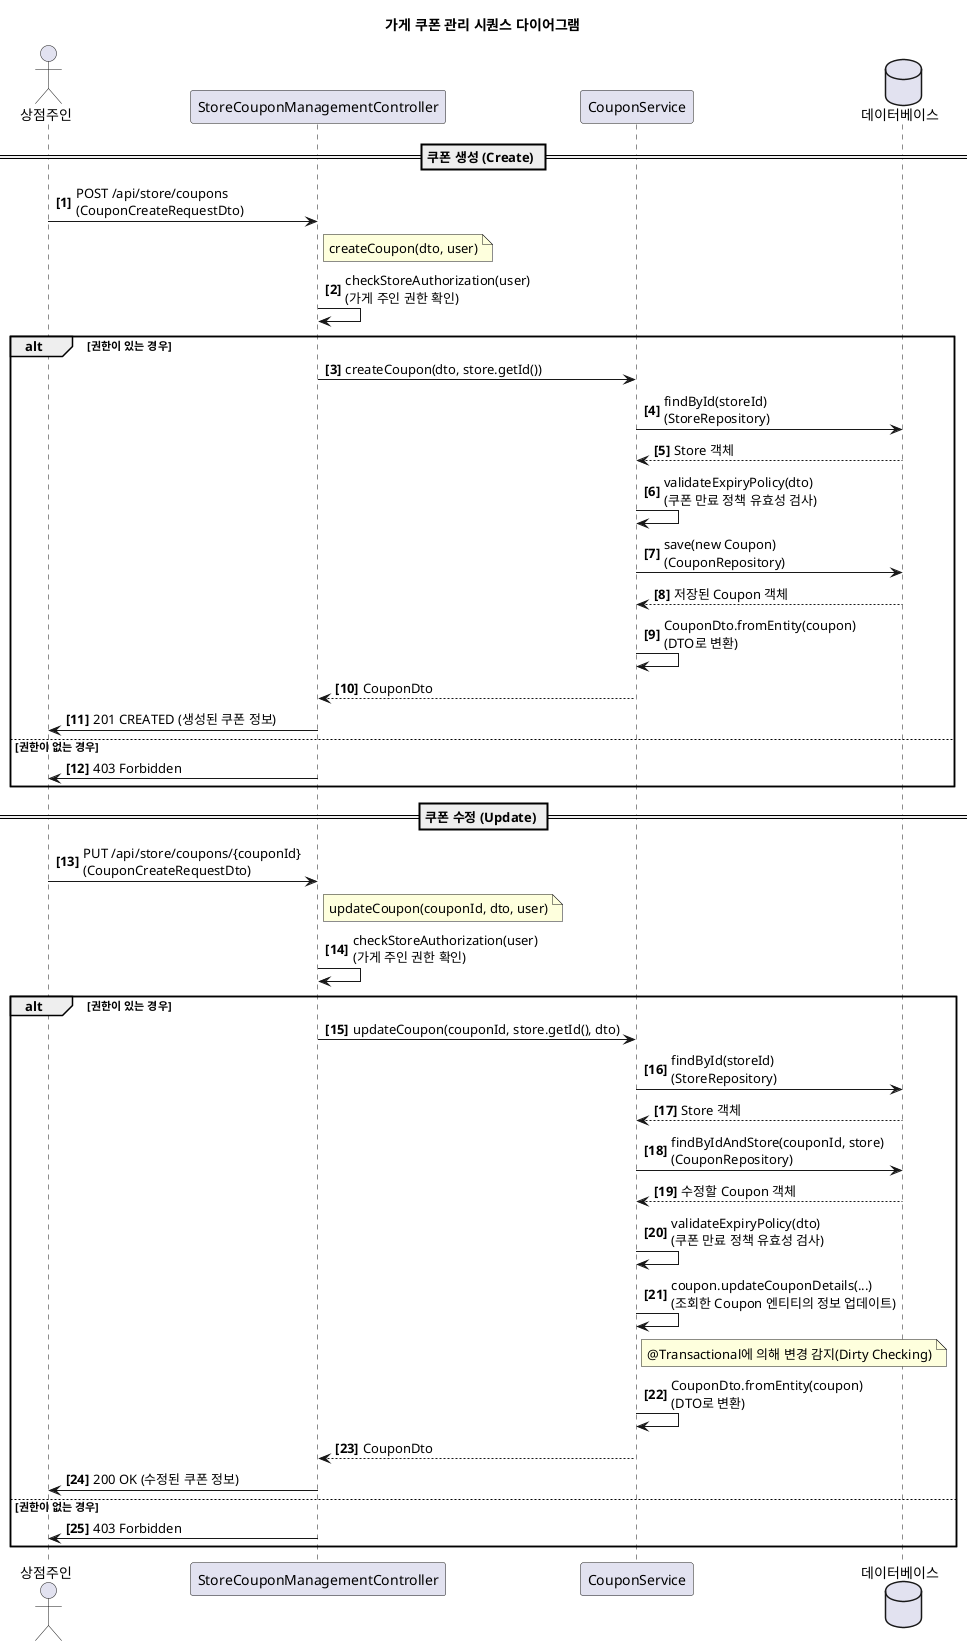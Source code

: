 @startuml
'https://plantuml.com/sequence-diagram

title 가게 쿠폰 관리 시퀀스 다이어그램

autonumber "<b>[0]"

actor 상점주인 as Owner

participant "StoreCouponManagementController" as Controller
participant "CouponService" as Service
database "데이터베이스" as DB

== 쿠폰 생성 (Create) ==

Owner -> Controller: POST /api/store/coupons\n(CouponCreateRequestDto)
note right of Controller: createCoupon(dto, user)

Controller -> Controller: checkStoreAuthorization(user)\n(가게 주인 권한 확인)

alt 권한이 있는 경우
    Controller -> Service: createCoupon(dto, store.getId())
    Service -> DB: findById(storeId)\n(StoreRepository)
    DB --> Service: Store 객체

    Service -> Service: validateExpiryPolicy(dto)\n(쿠폰 만료 정책 유효성 검사)

    Service -> DB: save(new Coupon)\n(CouponRepository)
    DB --> Service: 저장된 Coupon 객체

    Service -> Service: CouponDto.fromEntity(coupon)\n(DTO로 변환)
    Service --> Controller: CouponDto

    Controller -> Owner: 201 CREATED (생성된 쿠폰 정보)
else 권한이 없는 경우
    Controller -> Owner: 403 Forbidden
end

== 쿠폰 수정 (Update) ==

Owner -> Controller: PUT /api/store/coupons/{couponId}\n(CouponCreateRequestDto)
note right of Controller: updateCoupon(couponId, dto, user)

Controller -> Controller: checkStoreAuthorization(user)\n(가게 주인 권한 확인)

alt 권한이 있는 경우
    Controller -> Service: updateCoupon(couponId, store.getId(), dto)
    Service -> DB: findById(storeId)\n(StoreRepository)
    DB --> Service: Store 객체

    Service -> DB: findByIdAndStore(couponId, store)\n(CouponRepository)
    DB --> Service: 수정할 Coupon 객체

    Service -> Service: validateExpiryPolicy(dto)\n(쿠폰 만료 정책 유효성 검사)

    Service -> Service: coupon.updateCouponDetails(...)\n(조회한 Coupon 엔티티의 정보 업데이트)
    note right of Service: @Transactional에 의해 변경 감지(Dirty Checking)

    Service -> Service: CouponDto.fromEntity(coupon)\n(DTO로 변환)
    Service --> Controller: CouponDto

    Controller -> Owner: 200 OK (수정된 쿠폰 정보)
else 권한이 없는 경우
    Controller -> Owner: 403 Forbidden
end

@enduml